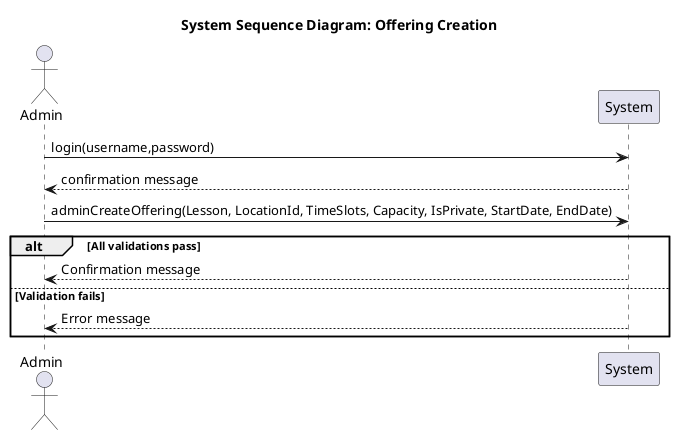 @startuml System Sequence Diagram: Offering Creation
title System Sequence Diagram: Offering Creation

actor Admin
participant System
Admin -> System: login(username,password)
System --> Admin: confirmation message
Admin -> System: adminCreateOffering(Lesson, LocationId, TimeSlots, Capacity, IsPrivate, StartDate, EndDate)
alt All validations pass
    System --> Admin: Confirmation message
else Validation fails
    System --> Admin: Error message
end

@enduml
